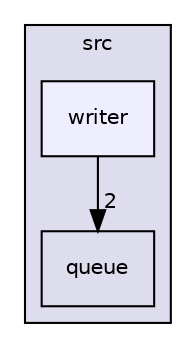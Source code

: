 digraph "/home/runner/work/ki/ki/src/writer" {
  compound=true
  node [ fontsize="10", fontname="Helvetica"];
  edge [ labelfontsize="10", labelfontname="Helvetica"];
  subgraph clusterdir_68267d1309a1af8e8297ef4c3efbcdba {
    graph [ bgcolor="#ddddee", pencolor="black", label="src" fontname="Helvetica", fontsize="10", URL="dir_68267d1309a1af8e8297ef4c3efbcdba.html"]
  dir_b932d720ae4455b3a35ba932c1ee98d1 [shape=box label="queue" URL="dir_b932d720ae4455b3a35ba932c1ee98d1.html"];
  dir_d23ba569ffb931581bcd85a3af3f3bc5 [shape=box, label="writer", style="filled", fillcolor="#eeeeff", pencolor="black", URL="dir_d23ba569ffb931581bcd85a3af3f3bc5.html"];
  }
  dir_d23ba569ffb931581bcd85a3af3f3bc5->dir_b932d720ae4455b3a35ba932c1ee98d1 [headlabel="2", labeldistance=1.5 headhref="dir_000005_000003.html"];
}
